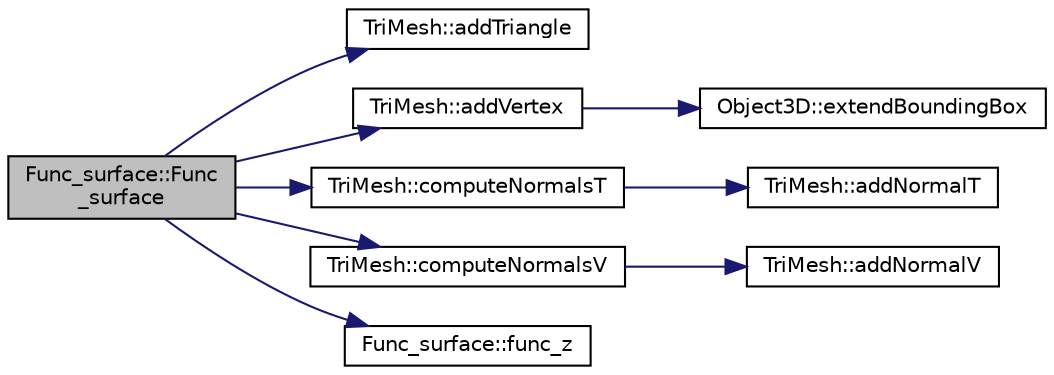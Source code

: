 digraph "Func_surface::Func_surface"
{
  edge [fontname="Helvetica",fontsize="10",labelfontname="Helvetica",labelfontsize="10"];
  node [fontname="Helvetica",fontsize="10",shape=record];
  rankdir="LR";
  Node1 [label="Func_surface::Func\l_surface",height=0.2,width=0.4,color="black", fillcolor="grey75", style="filled", fontcolor="black"];
  Node1 -> Node2 [color="midnightblue",fontsize="10",style="solid",fontname="Helvetica"];
  Node2 [label="TriMesh::addTriangle",height=0.2,width=0.4,color="black", fillcolor="white", style="filled",URL="$classTriMesh.html#af42d53d768083eb29b591a712037fcef"];
  Node1 -> Node3 [color="midnightblue",fontsize="10",style="solid",fontname="Helvetica"];
  Node3 [label="TriMesh::addVertex",height=0.2,width=0.4,color="black", fillcolor="white", style="filled",URL="$classTriMesh.html#ae0d2c0bdf6b91931ee86aa51c8bfc29d"];
  Node3 -> Node4 [color="midnightblue",fontsize="10",style="solid",fontname="Helvetica"];
  Node4 [label="Object3D::extendBoundingBox",height=0.2,width=0.4,color="black", fillcolor="white", style="filled",URL="$classObject3D.html#a3b86fbd9b122140b1ed68461abb1e583"];
  Node1 -> Node5 [color="midnightblue",fontsize="10",style="solid",fontname="Helvetica"];
  Node5 [label="TriMesh::computeNormalsT",height=0.2,width=0.4,color="black", fillcolor="white", style="filled",URL="$classTriMesh.html#a7a0ccea06db5bee5972cf601bd48510a"];
  Node5 -> Node6 [color="midnightblue",fontsize="10",style="solid",fontname="Helvetica"];
  Node6 [label="TriMesh::addNormalT",height=0.2,width=0.4,color="black", fillcolor="white", style="filled",URL="$classTriMesh.html#a32967a7d13c9cecd5ba93a89e0409f7d"];
  Node1 -> Node7 [color="midnightblue",fontsize="10",style="solid",fontname="Helvetica"];
  Node7 [label="TriMesh::computeNormalsV",height=0.2,width=0.4,color="black", fillcolor="white", style="filled",URL="$classTriMesh.html#a2afd756d3720ffa295ad29bab3d3a77e"];
  Node7 -> Node8 [color="midnightblue",fontsize="10",style="solid",fontname="Helvetica"];
  Node8 [label="TriMesh::addNormalV",height=0.2,width=0.4,color="black", fillcolor="white", style="filled",URL="$classTriMesh.html#a36f8783ffc98a97b5b022060609b7c55"];
  Node1 -> Node9 [color="midnightblue",fontsize="10",style="solid",fontname="Helvetica"];
  Node9 [label="Func_surface::func_z",height=0.2,width=0.4,color="black", fillcolor="white", style="filled",URL="$classFunc__surface.html#a0059c9e39437aa9e9451ec3a391bffbe"];
}
